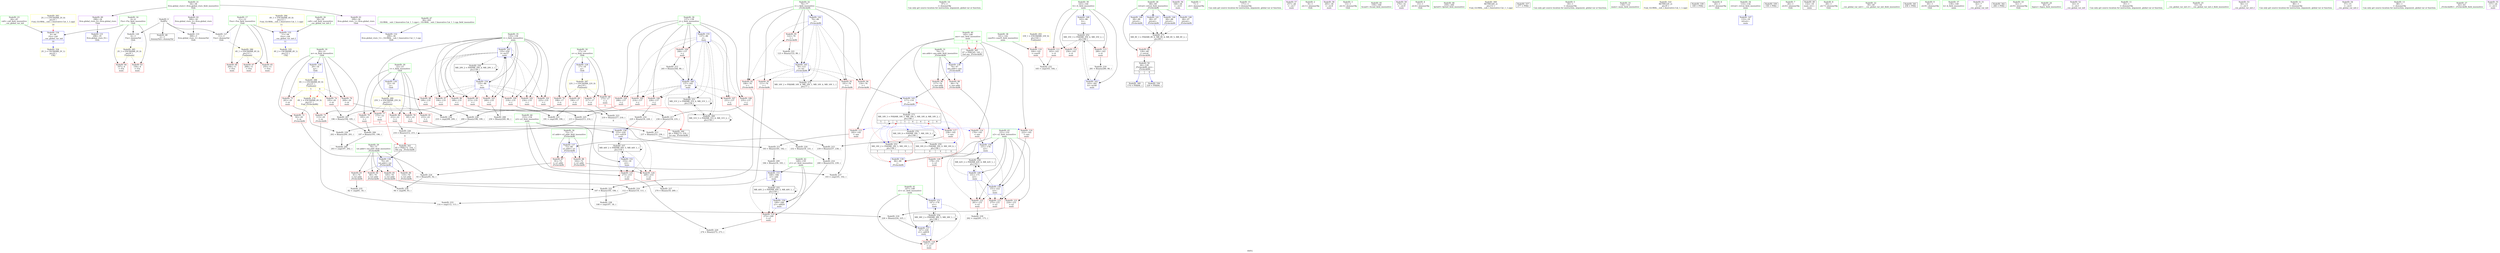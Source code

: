 digraph "SVFG" {
	label="SVFG";

	Node0x55a4d0cf3d90 [shape=record,color=grey,label="{NodeID: 0\nNullPtr}"];
	Node0x55a4d0cf3d90 -> Node0x55a4d0d08bc0[style=solid];
	Node0x55a4d0cf3d90 -> Node0x55a4d0d0dc10[style=solid];
	Node0x55a4d0cf3d90 -> Node0x55a4d0d0dce0[style=solid];
	Node0x55a4d0cf3d90 -> Node0x55a4d0d0e2e0[style=solid];
	Node0x55a4d0d08480 [shape=record,color=red,label="{NodeID: 97\n194\<--135\n\<--i\nmain\n}"];
	Node0x55a4d0d08480 -> Node0x55a4d0d13390[style=solid];
	Node0x55a4d0cf3200 [shape=record,color=green,label="{NodeID: 14\n97\<--1\n\<--dummyObj\nCan only get source location for instruction, argument, global var or function.}"];
	Node0x55a4d0d07fc0 [shape=record,color=red,label="{NodeID: 111\n163\<--143\n\<--tt\nmain\n}"];
	Node0x55a4d0d07fc0 -> Node0x55a4d0d15910[style=solid];
	Node0x55a4d0d06ae0 [shape=record,color=green,label="{NodeID: 28\n68\<--69\nretval\<--retval_field_insensitive\n_Z5checkiiRi\n}"];
	Node0x55a4d0d06ae0 -> Node0x55a4d0d0a820[style=solid];
	Node0x55a4d0d06ae0 -> Node0x55a4d0d0e8c0[style=solid];
	Node0x55a4d0d06ae0 -> Node0x55a4d0d0e990[style=solid];
	Node0x55a4d0d06ae0 -> Node0x55a4d0d0ec00[style=solid];
	Node0x55a4d0d06ae0 -> Node0x55a4d0d0eda0[style=solid];
	Node0x55a4d0d13510 [shape=record,color=grey,label="{NodeID: 208\n250 = Binary(249, 86, )\n}"];
	Node0x55a4d0d13510 -> Node0x55a4d0d0f9d0[style=solid];
	Node0x55a4d0d0db40 [shape=record,color=red,label="{NodeID: 125\n273\<--153\n\<--y2\nmain\n}"];
	Node0x55a4d0d0db40 -> Node0x55a4d0d15490[style=solid];
	Node0x55a4d0d07630 [shape=record,color=green,label="{NodeID: 42\n149\<--150\ny1\<--y1_field_insensitive\nmain\n}"];
	Node0x55a4d0d07630 -> Node0x55a4d0d0d660[style=solid];
	Node0x55a4d0d07630 -> Node0x55a4d0d0f350[style=solid];
	Node0x55a4d0d07630 -> Node0x55a4d0d0f830[style=solid];
	Node0x55a4d0d14a10 [shape=record,color=grey,label="{NodeID: 222\n107 = Binary(105, 106, )\n}"];
	Node0x55a4d0d14a10 -> Node0x55a4d0d16210[style=solid];
	Node0x55a4d0d0e7f0 [shape=record,color=blue,label="{NodeID: 139\n84\<--86\n\<--\n_Z5checkiiRi\n}"];
	Node0x55a4d0d0e7f0 -> Node0x55a4d0d28f30[style=dashed];
	Node0x55a4d0d09270 [shape=record,color=purple,label="{NodeID: 56\n168\<--26\n\<--.str.6\nmain\n}"];
	Node0x55a4d0d15f10 [shape=record,color=grey,label="{NodeID: 236\n94 = cmp(90, 93, )\n}"];
	Node0x55a4d0d0f350 [shape=record,color=blue,label="{NodeID: 153\n149\<--184\ny1\<--add\nmain\n}"];
	Node0x55a4d0d0f350 -> Node0x55a4d0d0d660[style=dashed];
	Node0x55a4d0d0f350 -> Node0x55a4d0d23130[style=dashed];
	Node0x55a4d0d09e60 [shape=record,color=red,label="{NodeID: 70\n198\<--17\n\<--n\nmain\n}"];
	Node0x55a4d0d09e60 -> Node0x55a4d0d15310[style=solid];
	Node0x55a4d0d21830 [shape=record,color=black,label="{NodeID: 250\nMR_29V_2 = PHI(MR_29V_4, MR_29V_1, )\npts\{136 \}\n}"];
	Node0x55a4d0d21830 -> Node0x55a4d0d0f420[style=dashed];
	Node0x55a4d0d21830 -> Node0x55a4d0d21830[style=dashed];
	Node0x55a4d0d0a9c0 [shape=record,color=red,label="{NodeID: 84\n90\<--70\n\<--tot.addr\n_Z5checkiiRi\n}"];
	Node0x55a4d0d0a9c0 -> Node0x55a4d0d15f10[style=solid];
	Node0x55a4d0cf88c0 [shape=record,color=green,label="{NodeID: 1\n7\<--1\n.str\<--dummyObj\nGlob }"];
	Node0x55a4d0d08550 [shape=record,color=red,label="{NodeID: 98\n199\<--135\n\<--i\nmain\n}"];
	Node0x55a4d0d08550 -> Node0x55a4d0d15310[style=solid];
	Node0x55a4d0cf2c70 [shape=record,color=green,label="{NodeID: 15\n171\<--1\n\<--dummyObj\nCan only get source location for instruction, argument, global var or function.}"];
	Node0x55a4d0d08090 [shape=record,color=red,label="{NodeID: 112\n256\<--143\n\<--tt\nmain\n}"];
	Node0x55a4d0d06b70 [shape=record,color=green,label="{NodeID: 29\n70\<--71\ntot.addr\<--tot.addr_field_insensitive\n_Z5checkiiRi\n}"];
	Node0x55a4d0d06b70 -> Node0x55a4d0d0a8f0[style=solid];
	Node0x55a4d0d06b70 -> Node0x55a4d0d0a9c0[style=solid];
	Node0x55a4d0d06b70 -> Node0x55a4d0d0aa90[style=solid];
	Node0x55a4d0d06b70 -> Node0x55a4d0d0ab60[style=solid];
	Node0x55a4d0d06b70 -> Node0x55a4d0d0e580[style=solid];
	Node0x55a4d0d13690 [shape=record,color=grey,label="{NodeID: 209\n184 = Binary(18, 183, )\n}"];
	Node0x55a4d0d13690 -> Node0x55a4d0d0f350[style=solid];
	Node0x55a4d0d0dc10 [shape=record,color=blue, style = dotted,label="{NodeID: 126\n4\<--3\nFin\<--dummyVal\nGlob }"];
	Node0x55a4d0d0dc10 -> Node0x55a4d0d2a8a0[style=dashed];
	Node0x55a4d0d07700 [shape=record,color=green,label="{NodeID: 43\n151\<--152\nx2\<--x2_field_insensitive\nmain\n}"];
	Node0x55a4d0d07700 -> Node0x55a4d0d0d730[style=solid];
	Node0x55a4d0d07700 -> Node0x55a4d0d0d800[style=solid];
	Node0x55a4d0d07700 -> Node0x55a4d0d0d8d0[style=solid];
	Node0x55a4d0d07700 -> Node0x55a4d0d0d9a0[style=solid];
	Node0x55a4d0d07700 -> Node0x55a4d0d0f010[style=solid];
	Node0x55a4d0d07700 -> Node0x55a4d0d0f0e0[style=solid];
	Node0x55a4d0d07700 -> Node0x55a4d0d0f5c0[style=solid];
	Node0x55a4d0d14b90 [shape=record,color=grey,label="{NodeID: 223\n219 = Binary(217, 218, )\n|{<s0>6}}"];
	Node0x55a4d0d14b90:s0 -> Node0x55a4d0d3e520[style=solid,color=red];
	Node0x55a4d0d0e8c0 [shape=record,color=blue,label="{NodeID: 140\n68\<--88\nretval\<--\n_Z5checkiiRi\n}"];
	Node0x55a4d0d0e8c0 -> Node0x55a4d0d28530[style=dashed];
	Node0x55a4d0d09340 [shape=record,color=purple,label="{NodeID: 57\n257\<--28\n\<--.str.7\nmain\n}"];
	Node0x55a4d0d16090 [shape=record,color=grey,label="{NodeID: 237\n103 = cmp(101, 102, )\n}"];
	Node0x55a4d0d0f420 [shape=record,color=blue,label="{NodeID: 154\n135\<--86\ni\<--\nmain\n}"];
	Node0x55a4d0d0f420 -> Node0x55a4d0d083b0[style=dashed];
	Node0x55a4d0d0f420 -> Node0x55a4d0d08480[style=dashed];
	Node0x55a4d0d0f420 -> Node0x55a4d0d08550[style=dashed];
	Node0x55a4d0d0f420 -> Node0x55a4d0d08620[style=dashed];
	Node0x55a4d0d0f420 -> Node0x55a4d0d086f0[style=dashed];
	Node0x55a4d0d0f420 -> Node0x55a4d0d087c0[style=dashed];
	Node0x55a4d0d0f420 -> Node0x55a4d0d08890[style=dashed];
	Node0x55a4d0d0f420 -> Node0x55a4d0d08960[style=dashed];
	Node0x55a4d0d0f420 -> Node0x55a4d0d0f9d0[style=dashed];
	Node0x55a4d0d0f420 -> Node0x55a4d0d21830[style=dashed];
	Node0x55a4d0d09f30 [shape=record,color=red,label="{NodeID: 71\n217\<--17\n\<--n\nmain\n}"];
	Node0x55a4d0d09f30 -> Node0x55a4d0d14b90[style=solid];
	Node0x55a4d0d2e1b0 [shape=record,color=yellow,style=double,label="{NodeID: 334\n2V_2 = CSCHI(MR_2V_1)\npts\{6 \}\nCS[]}"];
	Node0x55a4d0d21d30 [shape=record,color=black,label="{NodeID: 251\nMR_31V_2 = PHI(MR_31V_4, MR_31V_1, )\npts\{138 \}\n}"];
	Node0x55a4d0d21d30 -> Node0x55a4d0d21d30[style=dashed];
	Node0x55a4d0d21d30 -> Node0x55a4d0d27b30[style=dashed];
	Node0x55a4d0d0aa90 [shape=record,color=red,label="{NodeID: 85\n105\<--70\n\<--tot.addr\n_Z5checkiiRi\n}"];
	Node0x55a4d0d0aa90 -> Node0x55a4d0d14a10[style=solid];
	Node0x55a4d0cf4070 [shape=record,color=green,label="{NodeID: 2\n9\<--1\n.str.1\<--dummyObj\nGlob }"];
	Node0x55a4d0d08620 [shape=record,color=red,label="{NodeID: 99\n213\<--135\n\<--i\nmain\n}"];
	Node0x55a4d0d08620 -> Node0x55a4d0d14e90[style=solid];
	Node0x55a4d0cf2d40 [shape=record,color=green,label="{NodeID: 16\n4\<--6\nFin\<--Fin_field_insensitive\nGlob }"];
	Node0x55a4d0cf2d40 -> Node0x55a4d0d098b0[style=solid];
	Node0x55a4d0cf2d40 -> Node0x55a4d0d09980[style=solid];
	Node0x55a4d0cf2d40 -> Node0x55a4d0d0dc10[style=solid];
	Node0x55a4d0cf2d40 -> Node0x55a4d0d0e3e0[style=solid];
	Node0x55a4d0d08160 [shape=record,color=red,label="{NodeID: 113\n280\<--143\n\<--tt\nmain\n}"];
	Node0x55a4d0d08160 -> Node0x55a4d0d14590[style=solid];
	Node0x55a4d0d06c40 [shape=record,color=green,label="{NodeID: 30\n72\<--73\nn1.addr\<--n1.addr_field_insensitive\n_Z5checkiiRi\n}"];
	Node0x55a4d0d06c40 -> Node0x55a4d0d0ac30[style=solid];
	Node0x55a4d0d06c40 -> Node0x55a4d0d0ad00[style=solid];
	Node0x55a4d0d06c40 -> Node0x55a4d0d0e650[style=solid];
	Node0x55a4d0d2afd0 [shape=record,color=yellow,style=double,label="{NodeID: 293\n33V_1 = ENCHI(MR_33V_0)\npts\{142 \}\nFun[main]}"];
	Node0x55a4d0d2afd0 -> Node0x55a4d0d07ef0[style=dashed];
	Node0x55a4d0d13810 [shape=record,color=grey,label="{NodeID: 210\n112 = Binary(110, 111, )\n}"];
	Node0x55a4d0d13810 -> Node0x55a4d0d15a90[style=solid];
	Node0x55a4d0d0dce0 [shape=record,color=blue, style = dotted,label="{NodeID: 127\n11\<--3\nFou\<--dummyVal\nGlob }"];
	Node0x55a4d0d0dce0 -> Node0x55a4d0d2a9b0[style=dashed];
	Node0x55a4d0d077d0 [shape=record,color=green,label="{NodeID: 44\n153\<--154\ny2\<--y2_field_insensitive\nmain\n}"];
	Node0x55a4d0d077d0 -> Node0x55a4d0d0da70[style=solid];
	Node0x55a4d0d077d0 -> Node0x55a4d0d0db40[style=solid];
	Node0x55a4d0d077d0 -> Node0x55a4d0d0f280[style=solid];
	Node0x55a4d0d077d0 -> Node0x55a4d0d0f760[style=solid];
	Node0x55a4d0d14d10 [shape=record,color=grey,label="{NodeID: 224\n93 = Binary(91, 92, )\n}"];
	Node0x55a4d0d14d10 -> Node0x55a4d0d15f10[style=solid];
	Node0x55a4d0d0e990 [shape=record,color=blue,label="{NodeID: 141\n68\<--97\nretval\<--\n_Z5checkiiRi\n}"];
	Node0x55a4d0d0e990 -> Node0x55a4d0d28530[style=dashed];
	Node0x55a4d0d09410 [shape=record,color=purple,label="{NodeID: 58\n265\<--30\n\<--.str.8\nmain\n}"];
	Node0x55a4d0d16210 [shape=record,color=grey,label="{NodeID: 238\n108 = cmp(107, 18, )\n}"];
	Node0x55a4d0d0f4f0 [shape=record,color=blue,label="{NodeID: 155\n137\<--86\nj\<--\nmain\n}"];
	Node0x55a4d0d0f4f0 -> Node0x55a4d0d08a30[style=dashed];
	Node0x55a4d0d0f4f0 -> Node0x55a4d0d08b00[style=dashed];
	Node0x55a4d0d0f4f0 -> Node0x55a4d0d07bb0[style=dashed];
	Node0x55a4d0d0f4f0 -> Node0x55a4d0d07c80[style=dashed];
	Node0x55a4d0d0f4f0 -> Node0x55a4d0d07d50[style=dashed];
	Node0x55a4d0d0f4f0 -> Node0x55a4d0d07e20[style=dashed];
	Node0x55a4d0d0f4f0 -> Node0x55a4d0d0f900[style=dashed];
	Node0x55a4d0d0f4f0 -> Node0x55a4d0d21d30[style=dashed];
	Node0x55a4d0d0f4f0 -> Node0x55a4d0d27b30[style=dashed];
	Node0x55a4d0d0a000 [shape=record,color=red,label="{NodeID: 72\n92\<--20\n\<--m\n_Z5checkiiRi\n}"];
	Node0x55a4d0d0a000 -> Node0x55a4d0d14d10[style=solid];
	Node0x55a4d0d2e310 [shape=record,color=yellow,style=double,label="{NodeID: 335\n4V_2 = CSCHI(MR_4V_1)\npts\{12 \}\nCS[]}"];
	Node0x55a4d0d22230 [shape=record,color=black,label="{NodeID: 252\nMR_35V_3 = PHI(MR_35V_4, MR_35V_2, )\npts\{144 \}\n}"];
	Node0x55a4d0d22230 -> Node0x55a4d0d07fc0[style=dashed];
	Node0x55a4d0d22230 -> Node0x55a4d0d08090[style=dashed];
	Node0x55a4d0d22230 -> Node0x55a4d0d08160[style=dashed];
	Node0x55a4d0d22230 -> Node0x55a4d0d0faa0[style=dashed];
	Node0x55a4d0d0ab60 [shape=record,color=red,label="{NodeID: 86\n110\<--70\n\<--tot.addr\n_Z5checkiiRi\n}"];
	Node0x55a4d0d0ab60 -> Node0x55a4d0d13810[style=solid];
	Node0x55a4d0d05c60 [shape=record,color=green,label="{NodeID: 3\n13\<--1\n.str.3\<--dummyObj\nGlob }"];
	Node0x55a4d0d086f0 [shape=record,color=red,label="{NodeID: 100\n218\<--135\n\<--i\nmain\n}"];
	Node0x55a4d0d086f0 -> Node0x55a4d0d14b90[style=solid];
	Node0x55a4d0cf2e10 [shape=record,color=green,label="{NodeID: 17\n11\<--12\nFou\<--Fou_field_insensitive\nGlob }"];
	Node0x55a4d0cf2e10 -> Node0x55a4d0d09a50[style=solid];
	Node0x55a4d0cf2e10 -> Node0x55a4d0d09b20[style=solid];
	Node0x55a4d0cf2e10 -> Node0x55a4d0d09bf0[style=solid];
	Node0x55a4d0cf2e10 -> Node0x55a4d0d0dce0[style=solid];
	Node0x55a4d0cf2e10 -> Node0x55a4d0d0e4b0[style=solid];
	Node0x55a4d0d08230 [shape=record,color=red,label="{NodeID: 114\n176\<--145\n\<--ans\nmain\n}"];
	Node0x55a4d0d08230 -> Node0x55a4d0d0f0e0[style=solid];
	Node0x55a4d0d06d10 [shape=record,color=green,label="{NodeID: 31\n74\<--75\nans.addr\<--ans.addr_field_insensitive\n_Z5checkiiRi\n}"];
	Node0x55a4d0d06d10 -> Node0x55a4d0d0add0[style=solid];
	Node0x55a4d0d06d10 -> Node0x55a4d0d0aea0[style=solid];
	Node0x55a4d0d06d10 -> Node0x55a4d0d0e720[style=solid];
	Node0x55a4d0d13990 [shape=record,color=grey,label="{NodeID: 211\n183 = Binary(181, 182, )\n}"];
	Node0x55a4d0d13990 -> Node0x55a4d0d13690[style=solid];
	Node0x55a4d0d0dde0 [shape=record,color=blue,label="{NodeID: 128\n17\<--18\nn\<--\nGlob }"];
	Node0x55a4d0d0dde0 -> Node0x55a4d0d2aa90[style=dashed];
	Node0x55a4d0d078a0 [shape=record,color=green,label="{NodeID: 45\n159\<--160\nfscanf\<--fscanf_field_insensitive\n}"];
	Node0x55a4d0d14e90 [shape=record,color=grey,label="{NodeID: 225\n215 = Binary(213, 214, )\n}"];
	Node0x55a4d0d14e90 -> Node0x55a4d0d15010[style=solid];
	Node0x55a4d0d0ea60 [shape=record,color=blue,label="{NodeID: 142\n76\<--86\ni\<--\n_Z5checkiiRi\n}"];
	Node0x55a4d0d0ea60 -> Node0x55a4d0d0af70[style=dashed];
	Node0x55a4d0d0ea60 -> Node0x55a4d0d0b040[style=dashed];
	Node0x55a4d0d0ea60 -> Node0x55a4d0d0b110[style=dashed];
	Node0x55a4d0d0ea60 -> Node0x55a4d0d0b1e0[style=dashed];
	Node0x55a4d0d0ea60 -> Node0x55a4d0d0b2b0[style=dashed];
	Node0x55a4d0d0ea60 -> Node0x55a4d0d0ecd0[style=dashed];
	Node0x55a4d0d0ea60 -> Node0x55a4d0d28a30[style=dashed];
	Node0x55a4d0d094e0 [shape=record,color=purple,label="{NodeID: 59\n276\<--32\n\<--.str.9\nmain\n}"];
	Node0x55a4d0d16390 [shape=record,color=grey,label="{NodeID: 239\n262 = cmp(261, 171, )\n}"];
	Node0x55a4d0d0f5c0 [shape=record,color=blue,label="{NodeID: 156\n151\<--222\nx2\<--\nmain\n}"];
	Node0x55a4d0d0f5c0 -> Node0x55a4d0d0d800[style=dashed];
	Node0x55a4d0d0f5c0 -> Node0x55a4d0d0d8d0[style=dashed];
	Node0x55a4d0d0f5c0 -> Node0x55a4d0d0d9a0[style=dashed];
	Node0x55a4d0d0f5c0 -> Node0x55a4d0d23630[style=dashed];
	Node0x55a4d0d0a0d0 [shape=record,color=red,label="{NodeID: 73\n113\<--20\n\<--m\n_Z5checkiiRi\n}"];
	Node0x55a4d0d0a0d0 -> Node0x55a4d0d15a90[style=solid];
	Node0x55a4d0a70170 [shape=record,color=black,label="{NodeID: 336\n220 = PHI(64, )\n}"];
	Node0x55a4d0d22730 [shape=record,color=black,label="{NodeID: 253\nMR_18V_2 = PHI(MR_18V_5, MR_18V_1, )\npts\{146 \}\n|{<s0>5|<s1>5|<s2>5}}"];
	Node0x55a4d0d22730:s0 -> Node0x55a4d0d0e7f0[style=dashed,color=red];
	Node0x55a4d0d22730:s1 -> Node0x55a4d0d0eb30[style=dashed,color=red];
	Node0x55a4d0d22730:s2 -> Node0x55a4d0d28f30[style=dashed,color=red];
	Node0x55a4d0d0ac30 [shape=record,color=red,label="{NodeID: 87\n91\<--72\n\<--n1.addr\n_Z5checkiiRi\n}"];
	Node0x55a4d0d0ac30 -> Node0x55a4d0d14d10[style=solid];
	Node0x55a4d0d05cf0 [shape=record,color=green,label="{NodeID: 4\n15\<--1\n.str.4\<--dummyObj\nGlob }"];
	Node0x55a4d0d087c0 [shape=record,color=red,label="{NodeID: 101\n225\<--135\n\<--i\nmain\n}"];
	Node0x55a4d0d087c0 -> Node0x55a4d0d14410[style=solid];
	Node0x55a4d0cf2ee0 [shape=record,color=green,label="{NodeID: 18\n17\<--19\nn\<--n_field_insensitive\nGlob }"];
	Node0x55a4d0cf2ee0 -> Node0x55a4d0d09cc0[style=solid];
	Node0x55a4d0cf2ee0 -> Node0x55a4d0d09d90[style=solid];
	Node0x55a4d0cf2ee0 -> Node0x55a4d0d09e60[style=solid];
	Node0x55a4d0cf2ee0 -> Node0x55a4d0d09f30[style=solid];
	Node0x55a4d0cf2ee0 -> Node0x55a4d0d0dde0[style=solid];
	Node0x55a4d0d0d3a0 [shape=record,color=red,label="{NodeID: 115\n182\<--145\n\<--ans\nmain\n}"];
	Node0x55a4d0d0d3a0 -> Node0x55a4d0d13990[style=solid];
	Node0x55a4d0d06de0 [shape=record,color=green,label="{NodeID: 32\n76\<--77\ni\<--i_field_insensitive\n_Z5checkiiRi\n}"];
	Node0x55a4d0d06de0 -> Node0x55a4d0d0af70[style=solid];
	Node0x55a4d0d06de0 -> Node0x55a4d0d0b040[style=solid];
	Node0x55a4d0d06de0 -> Node0x55a4d0d0b110[style=solid];
	Node0x55a4d0d06de0 -> Node0x55a4d0d0b1e0[style=solid];
	Node0x55a4d0d06de0 -> Node0x55a4d0d0b2b0[style=solid];
	Node0x55a4d0d06de0 -> Node0x55a4d0d0ea60[style=solid];
	Node0x55a4d0d06de0 -> Node0x55a4d0d0ecd0[style=solid];
	Node0x55a4d0d13b10 [shape=record,color=grey,label="{NodeID: 212\n245 = Binary(244, 86, )\n}"];
	Node0x55a4d0d13b10 -> Node0x55a4d0d0f900[style=solid];
	Node0x55a4d0d0dee0 [shape=record,color=blue,label="{NodeID: 129\n20\<--18\nm\<--\nGlob }"];
	Node0x55a4d0d0dee0 -> Node0x55a4d0d2ab70[style=dashed];
	Node0x55a4d0d079a0 [shape=record,color=green,label="{NodeID: 46\n259\<--260\nfprintf\<--fprintf_field_insensitive\n}"];
	Node0x55a4d0d2c870 [shape=record,color=yellow,style=double,label="{NodeID: 309\nRETMU(4V_2)\npts\{12 \}\nFun[_GLOBAL__sub_I_Innovative.Cat_1_1.cpp]}"];
	Node0x55a4d0d15010 [shape=record,color=grey,label="{NodeID: 226\n216 = Binary(212, 215, )\n|{<s0>6}}"];
	Node0x55a4d0d15010:s0 -> Node0x55a4d0d3e220[style=solid,color=red];
	Node0x55a4d0d0eb30 [shape=record,color=blue,label="{NodeID: 143\n117\<--116\n\<--\n_Z5checkiiRi\n}"];
	Node0x55a4d0d0eb30 -> Node0x55a4d0d28f30[style=dashed];
	Node0x55a4d0d095b0 [shape=record,color=purple,label="{NodeID: 60\n298\<--34\nllvm.global_ctors_0\<--llvm.global_ctors\nGlob }"];
	Node0x55a4d0d095b0 -> Node0x55a4d0d0e0e0[style=solid];
	Node0x55a4d0d16510 [shape=record,color=grey,label="{NodeID: 240\n203 = cmp(197, 202, )\n}"];
	Node0x55a4d0d0f690 [shape=record,color=blue,label="{NodeID: 157\n147\<--226\nx1\<--add18\nmain\n}"];
	Node0x55a4d0d0f690 -> Node0x55a4d0d0d590[style=dashed];
	Node0x55a4d0d0f690 -> Node0x55a4d0d22c30[style=dashed];
	Node0x55a4d0d0a1a0 [shape=record,color=red,label="{NodeID: 74\n195\<--20\n\<--m\nmain\n}"];
	Node0x55a4d0d0a1a0 -> Node0x55a4d0d13390[style=solid];
	Node0x55a4d0d3dc80 [shape=record,color=black,label="{NodeID: 337\n277 = PHI()\n}"];
	Node0x55a4d0d22c30 [shape=record,color=black,label="{NodeID: 254\nMR_38V_2 = PHI(MR_38V_5, MR_38V_1, )\npts\{148 \}\n}"];
	Node0x55a4d0d22c30 -> Node0x55a4d0d0d590[style=dashed];
	Node0x55a4d0d22c30 -> Node0x55a4d0d0f1b0[style=dashed];
	Node0x55a4d0d22c30 -> Node0x55a4d0d0f690[style=dashed];
	Node0x55a4d0d22c30 -> Node0x55a4d0d22c30[style=dashed];
	Node0x55a4d0d0ad00 [shape=record,color=red,label="{NodeID: 88\n102\<--72\n\<--n1.addr\n_Z5checkiiRi\n}"];
	Node0x55a4d0d0ad00 -> Node0x55a4d0d16090[style=solid];
	Node0x55a4d0d05d80 [shape=record,color=green,label="{NodeID: 5\n18\<--1\n\<--dummyObj\nCan only get source location for instruction, argument, global var or function.}"];
	Node0x55a4d0d08890 [shape=record,color=red,label="{NodeID: 102\n234\<--135\n\<--i\nmain\n}"];
	Node0x55a4d0d08890 -> Node0x55a4d0d14290[style=solid];
	Node0x55a4d0d065d0 [shape=record,color=green,label="{NodeID: 19\n20\<--21\nm\<--m_field_insensitive\nGlob }"];
	Node0x55a4d0d065d0 -> Node0x55a4d0d0a000[style=solid];
	Node0x55a4d0d065d0 -> Node0x55a4d0d0a0d0[style=solid];
	Node0x55a4d0d065d0 -> Node0x55a4d0d0a1a0[style=solid];
	Node0x55a4d0d065d0 -> Node0x55a4d0d0a270[style=solid];
	Node0x55a4d0d065d0 -> Node0x55a4d0d0a340[style=solid];
	Node0x55a4d0d065d0 -> Node0x55a4d0d0dee0[style=solid];
	Node0x55a4d0d0d430 [shape=record,color=red,label="{NodeID: 116\n222\<--145\n\<--ans\nmain\n}"];
	Node0x55a4d0d0d430 -> Node0x55a4d0d0f5c0[style=solid];
	Node0x55a4d0d06eb0 [shape=record,color=green,label="{NodeID: 33\n130\<--131\nmain\<--main_field_insensitive\n}"];
	Node0x55a4d0d13c90 [shape=record,color=grey,label="{NodeID: 213\n237 = Binary(233, 236, )\n}"];
	Node0x55a4d0d13c90 -> Node0x55a4d0d13f90[style=solid];
	Node0x55a4d0d0dfe0 [shape=record,color=blue,label="{NodeID: 130\n22\<--18\nt\<--\nGlob }"];
	Node0x55a4d0d0dfe0 -> Node0x55a4d0d2ac50[style=dashed];
	Node0x55a4d0d07aa0 [shape=record,color=green,label="{NodeID: 47\n36\<--293\n_GLOBAL__sub_I_Innovative.Cat_1_1.cpp\<--_GLOBAL__sub_I_Innovative.Cat_1_1.cpp_field_insensitive\n}"];
	Node0x55a4d0d07aa0 -> Node0x55a4d0d0e1e0[style=solid];
	Node0x55a4d0d2c980 [shape=record,color=yellow,style=double,label="{NodeID: 310\nRETMU(2V_2)\npts\{6 \}\nFun[_GLOBAL__sub_I_Innovative.Cat_1_1.cpp]}"];
	Node0x55a4d0d15190 [shape=record,color=grey,label="{NodeID: 227\n270 = Binary(18, 269, )\n}"];
	Node0x55a4d0d0ec00 [shape=record,color=blue,label="{NodeID: 144\n68\<--88\nretval\<--\n_Z5checkiiRi\n}"];
	Node0x55a4d0d0ec00 -> Node0x55a4d0d28530[style=dashed];
	Node0x55a4d0d096b0 [shape=record,color=purple,label="{NodeID: 61\n299\<--34\nllvm.global_ctors_1\<--llvm.global_ctors\nGlob }"];
	Node0x55a4d0d096b0 -> Node0x55a4d0d0e1e0[style=solid];
	Node0x55a4d0d0f760 [shape=record,color=blue,label="{NodeID: 158\n153\<--229\ny2\<--sub19\nmain\n}"];
	Node0x55a4d0d0f760 -> Node0x55a4d0d0da70[style=dashed];
	Node0x55a4d0d0f760 -> Node0x55a4d0d0db40[style=dashed];
	Node0x55a4d0d0f760 -> Node0x55a4d0d23b30[style=dashed];
	Node0x55a4d0d0a270 [shape=record,color=red,label="{NodeID: 75\n201\<--20\n\<--m\nmain\n}"];
	Node0x55a4d0d0a270 -> Node0x55a4d0d15610[style=solid];
	Node0x55a4d0d3dd50 [shape=record,color=black,label="{NodeID: 338\n169 = PHI()\n}"];
	Node0x55a4d0d23130 [shape=record,color=black,label="{NodeID: 255\nMR_40V_2 = PHI(MR_40V_5, MR_40V_1, )\npts\{150 \}\n}"];
	Node0x55a4d0d23130 -> Node0x55a4d0d0d660[style=dashed];
	Node0x55a4d0d23130 -> Node0x55a4d0d0f350[style=dashed];
	Node0x55a4d0d23130 -> Node0x55a4d0d0f830[style=dashed];
	Node0x55a4d0d23130 -> Node0x55a4d0d23130[style=dashed];
	Node0x55a4d0d0add0 [shape=record,color=red,label="{NodeID: 89\n84\<--74\n\<--ans.addr\n_Z5checkiiRi\n}"];
	Node0x55a4d0d0add0 -> Node0x55a4d0d0e7f0[style=solid];
	Node0x55a4d0cf89b0 [shape=record,color=green,label="{NodeID: 6\n24\<--1\n.str.5\<--dummyObj\nGlob }"];
	Node0x55a4d0d27b30 [shape=record,color=black,label="{NodeID: 269\nMR_31V_5 = PHI(MR_31V_6, MR_31V_2, )\npts\{138 \}\n}"];
	Node0x55a4d0d27b30 -> Node0x55a4d0d0f4f0[style=dashed];
	Node0x55a4d0d27b30 -> Node0x55a4d0d21d30[style=dashed];
	Node0x55a4d0d27b30 -> Node0x55a4d0d27b30[style=dashed];
	Node0x55a4d0d08960 [shape=record,color=red,label="{NodeID: 103\n249\<--135\n\<--i\nmain\n}"];
	Node0x55a4d0d08960 -> Node0x55a4d0d13510[style=solid];
	Node0x55a4d0d06660 [shape=record,color=green,label="{NodeID: 20\n22\<--23\nt\<--t_field_insensitive\nGlob }"];
	Node0x55a4d0d06660 -> Node0x55a4d0d0a410[style=solid];
	Node0x55a4d0d06660 -> Node0x55a4d0d0a4e0[style=solid];
	Node0x55a4d0d06660 -> Node0x55a4d0d0a5b0[style=solid];
	Node0x55a4d0d06660 -> Node0x55a4d0d0a680[style=solid];
	Node0x55a4d0d06660 -> Node0x55a4d0d0a750[style=solid];
	Node0x55a4d0d06660 -> Node0x55a4d0d0dfe0[style=solid];
	Node0x55a4d0d2a6b0 [shape=record,color=yellow,style=double,label="{NodeID: 283\n2V_1 = ENCHI(MR_2V_0)\npts\{6 \}\nFun[_GLOBAL__sub_I_Innovative.Cat_1_1.cpp]|{<s0>10}}"];
	Node0x55a4d0d2a6b0:s0 -> Node0x55a4d0d0e3e0[style=dashed,color=red];
	Node0x55a4d0d0d4c0 [shape=record,color=red,label="{NodeID: 117\n238\<--145\n\<--ans\nmain\n}"];
	Node0x55a4d0d0d4c0 -> Node0x55a4d0d13f90[style=solid];
	Node0x55a4d0d06fb0 [shape=record,color=green,label="{NodeID: 34\n133\<--134\nretval\<--retval_field_insensitive\nmain\n}"];
	Node0x55a4d0d06fb0 -> Node0x55a4d0d0ee70[style=solid];
	Node0x55a4d0d13e10 [shape=record,color=grey,label="{NodeID: 214\n240 = Binary(232, 239, )\n}"];
	Node0x55a4d0d13e10 -> Node0x55a4d0d0f830[style=solid];
	Node0x55a4d0d0e0e0 [shape=record,color=blue,label="{NodeID: 131\n298\<--35\nllvm.global_ctors_0\<--\nGlob }"];
	Node0x55a4d0d08bc0 [shape=record,color=black,label="{NodeID: 48\n2\<--3\ndummyVal\<--dummyVal\n}"];
	Node0x55a4d0d15310 [shape=record,color=grey,label="{NodeID: 228\n200 = Binary(198, 199, )\n}"];
	Node0x55a4d0d15310 -> Node0x55a4d0d15610[style=solid];
	Node0x55a4d0d0ecd0 [shape=record,color=blue,label="{NodeID: 145\n76\<--123\ni\<--inc\n_Z5checkiiRi\n}"];
	Node0x55a4d0d0ecd0 -> Node0x55a4d0d0af70[style=dashed];
	Node0x55a4d0d0ecd0 -> Node0x55a4d0d0b040[style=dashed];
	Node0x55a4d0d0ecd0 -> Node0x55a4d0d0b110[style=dashed];
	Node0x55a4d0d0ecd0 -> Node0x55a4d0d0b1e0[style=dashed];
	Node0x55a4d0d0ecd0 -> Node0x55a4d0d0b2b0[style=dashed];
	Node0x55a4d0d0ecd0 -> Node0x55a4d0d0ecd0[style=dashed];
	Node0x55a4d0d0ecd0 -> Node0x55a4d0d28a30[style=dashed];
	Node0x55a4d0d097b0 [shape=record,color=purple,label="{NodeID: 62\n300\<--34\nllvm.global_ctors_2\<--llvm.global_ctors\nGlob }"];
	Node0x55a4d0d097b0 -> Node0x55a4d0d0e2e0[style=solid];
	Node0x55a4d0d0f830 [shape=record,color=blue,label="{NodeID: 159\n149\<--240\ny1\<--add24\nmain\n}"];
	Node0x55a4d0d0f830 -> Node0x55a4d0d0d660[style=dashed];
	Node0x55a4d0d0f830 -> Node0x55a4d0d23130[style=dashed];
	Node0x55a4d0d0a340 [shape=record,color=red,label="{NodeID: 76\n209\<--20\n\<--m\nmain\n}"];
	Node0x55a4d0d0a340 -> Node0x55a4d0d15c10[style=solid];
	Node0x55a4d0d3de20 [shape=record,color=black,label="{NodeID: 339\n158 = PHI()\n}"];
	Node0x55a4d0d23630 [shape=record,color=black,label="{NodeID: 256\nMR_42V_2 = PHI(MR_42V_6, MR_42V_1, )\npts\{152 \}\n}"];
	Node0x55a4d0d23630 -> Node0x55a4d0d0f010[style=dashed];
	Node0x55a4d0d0aea0 [shape=record,color=red,label="{NodeID: 90\n117\<--74\n\<--ans.addr\n_Z5checkiiRi\n}"];
	Node0x55a4d0d0aea0 -> Node0x55a4d0d0eb30[style=solid];
	Node0x55a4d0cf8a40 [shape=record,color=green,label="{NodeID: 7\n26\<--1\n.str.6\<--dummyObj\nGlob }"];
	Node0x55a4d0d28030 [shape=record,color=black,label="{NodeID: 270\nMR_18V_6 = PHI(MR_18V_7, MR_18V_3, )\npts\{146 \}\n}"];
	Node0x55a4d0d28030 -> Node0x55a4d0d22730[style=dashed];
	Node0x55a4d0d28030 -> Node0x55a4d0d24530[style=dashed];
	Node0x55a4d0d28030 -> Node0x55a4d0d28030[style=dashed];
	Node0x55a4d0d08a30 [shape=record,color=red,label="{NodeID: 104\n208\<--137\n\<--j\nmain\n}"];
	Node0x55a4d0d08a30 -> Node0x55a4d0d15c10[style=solid];
	Node0x55a4d0d066f0 [shape=record,color=green,label="{NodeID: 21\n34\<--38\nllvm.global_ctors\<--llvm.global_ctors_field_insensitive\nGlob }"];
	Node0x55a4d0d066f0 -> Node0x55a4d0d095b0[style=solid];
	Node0x55a4d0d066f0 -> Node0x55a4d0d096b0[style=solid];
	Node0x55a4d0d066f0 -> Node0x55a4d0d097b0[style=solid];
	Node0x55a4d0d2a7c0 [shape=record,color=yellow,style=double,label="{NodeID: 284\n4V_1 = ENCHI(MR_4V_0)\npts\{12 \}\nFun[_GLOBAL__sub_I_Innovative.Cat_1_1.cpp]|{<s0>11}}"];
	Node0x55a4d0d2a7c0:s0 -> Node0x55a4d0d0e4b0[style=dashed,color=red];
	Node0x55a4d0d0d590 [shape=record,color=red,label="{NodeID: 118\n271\<--147\n\<--x1\nmain\n}"];
	Node0x55a4d0d07080 [shape=record,color=green,label="{NodeID: 35\n135\<--136\ni\<--i_field_insensitive\nmain\n}"];
	Node0x55a4d0d07080 -> Node0x55a4d0d083b0[style=solid];
	Node0x55a4d0d07080 -> Node0x55a4d0d08480[style=solid];
	Node0x55a4d0d07080 -> Node0x55a4d0d08550[style=solid];
	Node0x55a4d0d07080 -> Node0x55a4d0d08620[style=solid];
	Node0x55a4d0d07080 -> Node0x55a4d0d086f0[style=solid];
	Node0x55a4d0d07080 -> Node0x55a4d0d087c0[style=solid];
	Node0x55a4d0d07080 -> Node0x55a4d0d08890[style=solid];
	Node0x55a4d0d07080 -> Node0x55a4d0d08960[style=solid];
	Node0x55a4d0d07080 -> Node0x55a4d0d0f420[style=solid];
	Node0x55a4d0d07080 -> Node0x55a4d0d0f9d0[style=solid];
	Node0x55a4d0d13f90 [shape=record,color=grey,label="{NodeID: 215\n239 = Binary(237, 238, )\n}"];
	Node0x55a4d0d13f90 -> Node0x55a4d0d13e10[style=solid];
	Node0x55a4d0d0e1e0 [shape=record,color=blue,label="{NodeID: 132\n299\<--36\nllvm.global_ctors_1\<--_GLOBAL__sub_I_Innovative.Cat_1_1.cpp\nGlob }"];
	Node0x55a4d0d08cc0 [shape=record,color=black,label="{NodeID: 49\n132\<--18\nmain_ret\<--\nmain\n}"];
	Node0x55a4d0d15490 [shape=record,color=grey,label="{NodeID: 229\n274 = Binary(272, 273, )\n}"];
	Node0x55a4d0d0eda0 [shape=record,color=blue,label="{NodeID: 146\n68\<--97\nretval\<--\n_Z5checkiiRi\n}"];
	Node0x55a4d0d0eda0 -> Node0x55a4d0d28530[style=dashed];
	Node0x55a4d0d098b0 [shape=record,color=red,label="{NodeID: 63\n156\<--4\n\<--Fin\nmain\n}"];
	Node0x55a4d0d0f900 [shape=record,color=blue,label="{NodeID: 160\n137\<--245\nj\<--inc\nmain\n}"];
	Node0x55a4d0d0f900 -> Node0x55a4d0d08a30[style=dashed];
	Node0x55a4d0d0f900 -> Node0x55a4d0d08b00[style=dashed];
	Node0x55a4d0d0f900 -> Node0x55a4d0d07bb0[style=dashed];
	Node0x55a4d0d0f900 -> Node0x55a4d0d07c80[style=dashed];
	Node0x55a4d0d0f900 -> Node0x55a4d0d07d50[style=dashed];
	Node0x55a4d0d0f900 -> Node0x55a4d0d07e20[style=dashed];
	Node0x55a4d0d0f900 -> Node0x55a4d0d0f900[style=dashed];
	Node0x55a4d0d0f900 -> Node0x55a4d0d21d30[style=dashed];
	Node0x55a4d0d0f900 -> Node0x55a4d0d27b30[style=dashed];
	Node0x55a4d0d0a410 [shape=record,color=red,label="{NodeID: 77\n172\<--22\n\<--t\nmain\n|{<s0>5}}"];
	Node0x55a4d0d0a410:s0 -> Node0x55a4d0d3e220[style=solid,color=red];
	Node0x55a4d0d3df20 [shape=record,color=black,label="{NodeID: 340\n174 = PHI(64, )\n}"];
	Node0x55a4d0d23b30 [shape=record,color=black,label="{NodeID: 257\nMR_44V_2 = PHI(MR_44V_5, MR_44V_1, )\npts\{154 \}\n}"];
	Node0x55a4d0d23b30 -> Node0x55a4d0d0da70[style=dashed];
	Node0x55a4d0d23b30 -> Node0x55a4d0d0db40[style=dashed];
	Node0x55a4d0d23b30 -> Node0x55a4d0d0f280[style=dashed];
	Node0x55a4d0d23b30 -> Node0x55a4d0d0f760[style=dashed];
	Node0x55a4d0d23b30 -> Node0x55a4d0d23b30[style=dashed];
	Node0x55a4d0d0af70 [shape=record,color=red,label="{NodeID: 91\n101\<--76\n\<--i\n_Z5checkiiRi\n}"];
	Node0x55a4d0d0af70 -> Node0x55a4d0d16090[style=solid];
	Node0x55a4d0cf8ad0 [shape=record,color=green,label="{NodeID: 8\n28\<--1\n.str.7\<--dummyObj\nGlob }"];
	Node0x55a4d0d28530 [shape=record,color=black,label="{NodeID: 271\nMR_8V_3 = PHI(MR_8V_6, MR_8V_4, MR_8V_5, MR_8V_2, )\npts\{69 \}\n}"];
	Node0x55a4d0d28530 -> Node0x55a4d0d0a820[style=dashed];
	Node0x55a4d0d08b00 [shape=record,color=red,label="{NodeID: 105\n214\<--137\n\<--j\nmain\n}"];
	Node0x55a4d0d08b00 -> Node0x55a4d0d14e90[style=solid];
	Node0x55a4d0d06780 [shape=record,color=green,label="{NodeID: 22\n39\<--40\n__cxx_global_var_init\<--__cxx_global_var_init_field_insensitive\n}"];
	Node0x55a4d0d2a8a0 [shape=record,color=yellow,style=double,label="{NodeID: 285\n2V_1 = ENCHI(MR_2V_0)\npts\{6 \}\nFun[main]}"];
	Node0x55a4d0d2a8a0 -> Node0x55a4d0d098b0[style=dashed];
	Node0x55a4d0d2a8a0 -> Node0x55a4d0d09980[style=dashed];
	Node0x55a4d0d0d660 [shape=record,color=red,label="{NodeID: 119\n272\<--149\n\<--y1\nmain\n}"];
	Node0x55a4d0d0d660 -> Node0x55a4d0d15490[style=solid];
	Node0x55a4d0d07150 [shape=record,color=green,label="{NodeID: 36\n137\<--138\nj\<--j_field_insensitive\nmain\n}"];
	Node0x55a4d0d07150 -> Node0x55a4d0d08a30[style=solid];
	Node0x55a4d0d07150 -> Node0x55a4d0d08b00[style=solid];
	Node0x55a4d0d07150 -> Node0x55a4d0d07bb0[style=solid];
	Node0x55a4d0d07150 -> Node0x55a4d0d07c80[style=solid];
	Node0x55a4d0d07150 -> Node0x55a4d0d07d50[style=solid];
	Node0x55a4d0d07150 -> Node0x55a4d0d07e20[style=solid];
	Node0x55a4d0d07150 -> Node0x55a4d0d0f4f0[style=solid];
	Node0x55a4d0d07150 -> Node0x55a4d0d0f900[style=solid];
	Node0x55a4d0d14110 [shape=record,color=grey,label="{NodeID: 216\n229 = Binary(18, 228, )\n}"];
	Node0x55a4d0d14110 -> Node0x55a4d0d0f760[style=solid];
	Node0x55a4d0d0e2e0 [shape=record,color=blue, style = dotted,label="{NodeID: 133\n300\<--3\nllvm.global_ctors_2\<--dummyVal\nGlob }"];
	Node0x55a4d0d08d90 [shape=record,color=black,label="{NodeID: 50\n64\<--128\n_Z5checkiiRi_ret\<--\n_Z5checkiiRi\n|{<s0>5|<s1>6}}"];
	Node0x55a4d0d08d90:s0 -> Node0x55a4d0d3df20[style=solid,color=blue];
	Node0x55a4d0d08d90:s1 -> Node0x55a4d0a70170[style=solid,color=blue];
	Node0x55a4d0d15610 [shape=record,color=grey,label="{NodeID: 230\n202 = Binary(200, 201, )\n}"];
	Node0x55a4d0d15610 -> Node0x55a4d0d16510[style=solid];
	Node0x55a4d0d0ee70 [shape=record,color=blue,label="{NodeID: 147\n133\<--18\nretval\<--\nmain\n}"];
	Node0x55a4d0d09980 [shape=record,color=red,label="{NodeID: 64\n167\<--4\n\<--Fin\nmain\n}"];
	Node0x55a4d0d0f9d0 [shape=record,color=blue,label="{NodeID: 161\n135\<--250\ni\<--inc27\nmain\n}"];
	Node0x55a4d0d0f9d0 -> Node0x55a4d0d083b0[style=dashed];
	Node0x55a4d0d0f9d0 -> Node0x55a4d0d08480[style=dashed];
	Node0x55a4d0d0f9d0 -> Node0x55a4d0d08550[style=dashed];
	Node0x55a4d0d0f9d0 -> Node0x55a4d0d08620[style=dashed];
	Node0x55a4d0d0f9d0 -> Node0x55a4d0d086f0[style=dashed];
	Node0x55a4d0d0f9d0 -> Node0x55a4d0d087c0[style=dashed];
	Node0x55a4d0d0f9d0 -> Node0x55a4d0d08890[style=dashed];
	Node0x55a4d0d0f9d0 -> Node0x55a4d0d08960[style=dashed];
	Node0x55a4d0d0f9d0 -> Node0x55a4d0d0f9d0[style=dashed];
	Node0x55a4d0d0f9d0 -> Node0x55a4d0d21830[style=dashed];
	Node0x55a4d0d0a4e0 [shape=record,color=red,label="{NodeID: 78\n181\<--22\n\<--t\nmain\n}"];
	Node0x55a4d0d0a4e0 -> Node0x55a4d0d13990[style=solid];
	Node0x55a4d0d3e080 [shape=record,color=black,label="{NodeID: 341\n258 = PHI()\n}"];
	Node0x55a4d0d0b040 [shape=record,color=red,label="{NodeID: 92\n106\<--76\n\<--i\n_Z5checkiiRi\n}"];
	Node0x55a4d0d0b040 -> Node0x55a4d0d14a10[style=solid];
	Node0x55a4d0cf8470 [shape=record,color=green,label="{NodeID: 9\n30\<--1\n.str.8\<--dummyObj\nGlob }"];
	Node0x55a4d0d28a30 [shape=record,color=black,label="{NodeID: 272\nMR_16V_2 = PHI(MR_16V_4, MR_16V_1, MR_16V_4, MR_16V_1, )\npts\{77 \}\n}"];
	Node0x55a4d0d07bb0 [shape=record,color=red,label="{NodeID: 106\n228\<--137\n\<--j\nmain\n}"];
	Node0x55a4d0d07bb0 -> Node0x55a4d0d14110[style=solid];
	Node0x55a4d0d06810 [shape=record,color=green,label="{NodeID: 23\n44\<--45\ncall\<--call_field_insensitive\n__cxx_global_var_init\n}"];
	Node0x55a4d0d06810 -> Node0x55a4d0d0e3e0[style=solid];
	Node0x55a4d0d2a9b0 [shape=record,color=yellow,style=double,label="{NodeID: 286\n4V_1 = ENCHI(MR_4V_0)\npts\{12 \}\nFun[main]}"];
	Node0x55a4d0d2a9b0 -> Node0x55a4d0d09a50[style=dashed];
	Node0x55a4d0d2a9b0 -> Node0x55a4d0d09b20[style=dashed];
	Node0x55a4d0d2a9b0 -> Node0x55a4d0d09bf0[style=dashed];
	Node0x55a4d0d0d730 [shape=record,color=red,label="{NodeID: 120\n178\<--151\n\<--x2\nmain\n}"];
	Node0x55a4d0d0d730 -> Node0x55a4d0d0f1b0[style=solid];
	Node0x55a4d0d07220 [shape=record,color=green,label="{NodeID: 37\n139\<--140\nk\<--k_field_insensitive\nmain\n}"];
	Node0x55a4d0d14290 [shape=record,color=grey,label="{NodeID: 217\n236 = Binary(234, 235, )\n}"];
	Node0x55a4d0d14290 -> Node0x55a4d0d13c90[style=solid];
	Node0x55a4d0d0e3e0 [shape=record,color=blue,label="{NodeID: 134\n4\<--44\nFin\<--call\n__cxx_global_var_init\n|{<s0>10}}"];
	Node0x55a4d0d0e3e0:s0 -> Node0x55a4d0d2e1b0[style=dashed,color=blue];
	Node0x55a4d0d08e60 [shape=record,color=purple,label="{NodeID: 51\n42\<--7\n\<--.str\n__cxx_global_var_init\n}"];
	Node0x55a4d0d15790 [shape=record,color=grey,label="{NodeID: 231\n191 = cmp(189, 190, )\n}"];
	Node0x55a4d0d0ef40 [shape=record,color=blue,label="{NodeID: 148\n143\<--86\ntt\<--\nmain\n}"];
	Node0x55a4d0d0ef40 -> Node0x55a4d0d22230[style=dashed];
	Node0x55a4d0d09a50 [shape=record,color=red,label="{NodeID: 65\n255\<--11\n\<--Fou\nmain\n}"];
	Node0x55a4d0d0faa0 [shape=record,color=blue,label="{NodeID: 162\n143\<--281\ntt\<--inc40\nmain\n}"];
	Node0x55a4d0d0faa0 -> Node0x55a4d0d22230[style=dashed];
	Node0x55a4d0d0a5b0 [shape=record,color=red,label="{NodeID: 79\n193\<--22\n\<--t\nmain\n}"];
	Node0x55a4d0d0a5b0 -> Node0x55a4d0d13290[style=solid];
	Node0x55a4d0d3e150 [shape=record,color=black,label="{NodeID: 342\n266 = PHI()\n}"];
	Node0x55a4d0d24530 [shape=record,color=black,label="{NodeID: 259\nMR_18V_8 = PHI(MR_18V_9, MR_18V_6, )\npts\{146 \}\n|{|<s1>6|<s2>6|<s3>6}}"];
	Node0x55a4d0d24530 -> Node0x55a4d0d28030[style=dashed];
	Node0x55a4d0d24530:s1 -> Node0x55a4d0d0e7f0[style=dashed,color=red];
	Node0x55a4d0d24530:s2 -> Node0x55a4d0d0eb30[style=dashed,color=red];
	Node0x55a4d0d24530:s3 -> Node0x55a4d0d28f30[style=dashed,color=red];
	Node0x55a4d0d0b110 [shape=record,color=red,label="{NodeID: 93\n111\<--76\n\<--i\n_Z5checkiiRi\n}"];
	Node0x55a4d0d0b110 -> Node0x55a4d0d13810[style=solid];
	Node0x55a4d0cf8500 [shape=record,color=green,label="{NodeID: 10\n32\<--1\n.str.9\<--dummyObj\nGlob }"];
	Node0x55a4d0d28f30 [shape=record,color=black,label="{NodeID: 273\nMR_18V_3 = PHI(MR_18V_1, MR_18V_1, MR_18V_4, MR_18V_2, )\npts\{146 \}\n|{<s0>5|<s1>5|<s2>5|<s3>5|<s4>6|<s5>6|<s6>6|<s7>6}}"];
	Node0x55a4d0d28f30:s0 -> Node0x55a4d0d08230[style=dashed,color=blue];
	Node0x55a4d0d28f30:s1 -> Node0x55a4d0d0d3a0[style=dashed,color=blue];
	Node0x55a4d0d28f30:s2 -> Node0x55a4d0d22730[style=dashed,color=blue];
	Node0x55a4d0d28f30:s3 -> Node0x55a4d0d28030[style=dashed,color=blue];
	Node0x55a4d0d28f30:s4 -> Node0x55a4d0d0d430[style=dashed,color=blue];
	Node0x55a4d0d28f30:s5 -> Node0x55a4d0d0d4c0[style=dashed,color=blue];
	Node0x55a4d0d28f30:s6 -> Node0x55a4d0d22730[style=dashed,color=blue];
	Node0x55a4d0d28f30:s7 -> Node0x55a4d0d24530[style=dashed,color=blue];
	Node0x55a4d0d07c80 [shape=record,color=red,label="{NodeID: 107\n231\<--137\n\<--j\nmain\n}"];
	Node0x55a4d0d07c80 -> Node0x55a4d0d14710[style=solid];
	Node0x55a4d0d068a0 [shape=record,color=green,label="{NodeID: 24\n46\<--47\nfopen\<--fopen_field_insensitive\n}"];
	Node0x55a4d0d2aa90 [shape=record,color=yellow,style=double,label="{NodeID: 287\n22V_1 = ENCHI(MR_22V_0)\npts\{19 \}\nFun[main]}"];
	Node0x55a4d0d2aa90 -> Node0x55a4d0d09cc0[style=dashed];
	Node0x55a4d0d2aa90 -> Node0x55a4d0d09d90[style=dashed];
	Node0x55a4d0d2aa90 -> Node0x55a4d0d09e60[style=dashed];
	Node0x55a4d0d2aa90 -> Node0x55a4d0d09f30[style=dashed];
	Node0x55a4d0d0d800 [shape=record,color=red,label="{NodeID: 121\n224\<--151\n\<--x2\nmain\n}"];
	Node0x55a4d0d0d800 -> Node0x55a4d0d14410[style=solid];
	Node0x55a4d0d072f0 [shape=record,color=green,label="{NodeID: 38\n141\<--142\ncaseN\<--caseN_field_insensitive\nmain\n}"];
	Node0x55a4d0d072f0 -> Node0x55a4d0d07ef0[style=solid];
	Node0x55a4d0d14410 [shape=record,color=grey,label="{NodeID: 218\n226 = Binary(224, 225, )\n}"];
	Node0x55a4d0d14410 -> Node0x55a4d0d0f690[style=solid];
	Node0x55a4d0d0e4b0 [shape=record,color=blue,label="{NodeID: 135\n11\<--58\nFou\<--call\n__cxx_global_var_init.2\n|{<s0>11}}"];
	Node0x55a4d0d0e4b0:s0 -> Node0x55a4d0d2e310[style=dashed,color=blue];
	Node0x55a4d0d08f30 [shape=record,color=purple,label="{NodeID: 52\n43\<--9\n\<--.str.1\n__cxx_global_var_init\n}"];
	Node0x55a4d0d15910 [shape=record,color=grey,label="{NodeID: 232\n165 = cmp(163, 164, )\n}"];
	Node0x55a4d0d0f010 [shape=record,color=blue,label="{NodeID: 149\n151\<--171\nx2\<--\nmain\n}"];
	Node0x55a4d0d0f010 -> Node0x55a4d0d0d8d0[style=dashed];
	Node0x55a4d0d0f010 -> Node0x55a4d0d0d9a0[style=dashed];
	Node0x55a4d0d0f010 -> Node0x55a4d0d0f0e0[style=dashed];
	Node0x55a4d0d0f010 -> Node0x55a4d0d0f5c0[style=dashed];
	Node0x55a4d0d0f010 -> Node0x55a4d0d23630[style=dashed];
	Node0x55a4d0d09b20 [shape=record,color=red,label="{NodeID: 66\n264\<--11\n\<--Fou\nmain\n}"];
	Node0x55a4d0d0a680 [shape=record,color=red,label="{NodeID: 80\n212\<--22\n\<--t\nmain\n}"];
	Node0x55a4d0d0a680 -> Node0x55a4d0d15010[style=solid];
	Node0x55a4d0d3e220 [shape=record,color=black,label="{NodeID: 343\n65 = PHI(172, 216, )\n0th arg _Z5checkiiRi }"];
	Node0x55a4d0d3e220 -> Node0x55a4d0d0e580[style=solid];
	Node0x55a4d0d0b1e0 [shape=record,color=red,label="{NodeID: 94\n116\<--76\n\<--i\n_Z5checkiiRi\n}"];
	Node0x55a4d0d0b1e0 -> Node0x55a4d0d0eb30[style=solid];
	Node0x55a4d0cf85d0 [shape=record,color=green,label="{NodeID: 11\n35\<--1\n\<--dummyObj\nCan only get source location for instruction, argument, global var or function.}"];
	Node0x55a4d0d07d50 [shape=record,color=red,label="{NodeID: 108\n235\<--137\n\<--j\nmain\n}"];
	Node0x55a4d0d07d50 -> Node0x55a4d0d14290[style=solid];
	Node0x55a4d0d06930 [shape=record,color=green,label="{NodeID: 25\n53\<--54\n__cxx_global_var_init.2\<--__cxx_global_var_init.2_field_insensitive\n}"];
	Node0x55a4d0d2ab70 [shape=record,color=yellow,style=double,label="{NodeID: 288\n6V_1 = ENCHI(MR_6V_0)\npts\{21 \}\nFun[main]|{|<s3>5|<s4>6}}"];
	Node0x55a4d0d2ab70 -> Node0x55a4d0d0a1a0[style=dashed];
	Node0x55a4d0d2ab70 -> Node0x55a4d0d0a270[style=dashed];
	Node0x55a4d0d2ab70 -> Node0x55a4d0d0a340[style=dashed];
	Node0x55a4d0d2ab70:s3 -> Node0x55a4d0d2a060[style=dashed,color=red];
	Node0x55a4d0d2ab70:s4 -> Node0x55a4d0d2a060[style=dashed,color=red];
	Node0x55a4d0d0d8d0 [shape=record,color=red,label="{NodeID: 122\n261\<--151\n\<--x2\nmain\n}"];
	Node0x55a4d0d0d8d0 -> Node0x55a4d0d16390[style=solid];
	Node0x55a4d0d073c0 [shape=record,color=green,label="{NodeID: 39\n143\<--144\ntt\<--tt_field_insensitive\nmain\n}"];
	Node0x55a4d0d073c0 -> Node0x55a4d0d07fc0[style=solid];
	Node0x55a4d0d073c0 -> Node0x55a4d0d08090[style=solid];
	Node0x55a4d0d073c0 -> Node0x55a4d0d08160[style=solid];
	Node0x55a4d0d073c0 -> Node0x55a4d0d0ef40[style=solid];
	Node0x55a4d0d073c0 -> Node0x55a4d0d0faa0[style=solid];
	Node0x55a4d0d14590 [shape=record,color=grey,label="{NodeID: 219\n281 = Binary(280, 86, )\n}"];
	Node0x55a4d0d14590 -> Node0x55a4d0d0faa0[style=solid];
	Node0x55a4d0d0e580 [shape=record,color=blue,label="{NodeID: 136\n70\<--65\ntot.addr\<--tot\n_Z5checkiiRi\n}"];
	Node0x55a4d0d0e580 -> Node0x55a4d0d0a8f0[style=dashed];
	Node0x55a4d0d0e580 -> Node0x55a4d0d0a9c0[style=dashed];
	Node0x55a4d0d0e580 -> Node0x55a4d0d0aa90[style=dashed];
	Node0x55a4d0d0e580 -> Node0x55a4d0d0ab60[style=dashed];
	Node0x55a4d0d09000 [shape=record,color=purple,label="{NodeID: 53\n56\<--13\n\<--.str.3\n__cxx_global_var_init.2\n}"];
	Node0x55a4d0d15a90 [shape=record,color=grey,label="{NodeID: 233\n114 = cmp(112, 113, )\n}"];
	Node0x55a4d0d0f0e0 [shape=record,color=blue,label="{NodeID: 150\n151\<--176\nx2\<--\nmain\n}"];
	Node0x55a4d0d0f0e0 -> Node0x55a4d0d0d730[style=dashed];
	Node0x55a4d0d0f0e0 -> Node0x55a4d0d0d8d0[style=dashed];
	Node0x55a4d0d0f0e0 -> Node0x55a4d0d0d9a0[style=dashed];
	Node0x55a4d0d0f0e0 -> Node0x55a4d0d23630[style=dashed];
	Node0x55a4d0d09bf0 [shape=record,color=red,label="{NodeID: 67\n268\<--11\n\<--Fou\nmain\n}"];
	Node0x55a4d0d0a750 [shape=record,color=red,label="{NodeID: 81\n233\<--22\n\<--t\nmain\n}"];
	Node0x55a4d0d0a750 -> Node0x55a4d0d13c90[style=solid];
	Node0x55a4d0d3e520 [shape=record,color=black,label="{NodeID: 344\n66 = PHI(173, 219, )\n1st arg _Z5checkiiRi }"];
	Node0x55a4d0d3e520 -> Node0x55a4d0d0e650[style=solid];
	Node0x55a4d0d0b2b0 [shape=record,color=red,label="{NodeID: 95\n122\<--76\n\<--i\n_Z5checkiiRi\n}"];
	Node0x55a4d0d0b2b0 -> Node0x55a4d0d14890[style=solid];
	Node0x55a4d0cf3060 [shape=record,color=green,label="{NodeID: 12\n86\<--1\n\<--dummyObj\nCan only get source location for instruction, argument, global var or function.}"];
	Node0x55a4d0d07e20 [shape=record,color=red,label="{NodeID: 109\n244\<--137\n\<--j\nmain\n}"];
	Node0x55a4d0d07e20 -> Node0x55a4d0d13b10[style=solid];
	Node0x55a4d0d069c0 [shape=record,color=green,label="{NodeID: 26\n58\<--59\ncall\<--call_field_insensitive\n__cxx_global_var_init.2\n}"];
	Node0x55a4d0d069c0 -> Node0x55a4d0d0e4b0[style=solid];
	Node0x55a4d0d2ac50 [shape=record,color=yellow,style=double,label="{NodeID: 289\n25V_1 = ENCHI(MR_25V_0)\npts\{23 \}\nFun[main]}"];
	Node0x55a4d0d2ac50 -> Node0x55a4d0d0a410[style=dashed];
	Node0x55a4d0d2ac50 -> Node0x55a4d0d0a4e0[style=dashed];
	Node0x55a4d0d2ac50 -> Node0x55a4d0d0a5b0[style=dashed];
	Node0x55a4d0d2ac50 -> Node0x55a4d0d0a680[style=dashed];
	Node0x55a4d0d2ac50 -> Node0x55a4d0d0a750[style=dashed];
	Node0x55a4d0d13290 [shape=record,color=grey,label="{NodeID: 206\n197 = Binary(193, 196, )\n}"];
	Node0x55a4d0d13290 -> Node0x55a4d0d16510[style=solid];
	Node0x55a4d0d0d9a0 [shape=record,color=red,label="{NodeID: 123\n275\<--151\n\<--x2\nmain\n}"];
	Node0x55a4d0d07490 [shape=record,color=green,label="{NodeID: 40\n145\<--146\nans\<--ans_field_insensitive\nmain\n|{|<s4>5|<s5>6}}"];
	Node0x55a4d0d07490 -> Node0x55a4d0d08230[style=solid];
	Node0x55a4d0d07490 -> Node0x55a4d0d0d3a0[style=solid];
	Node0x55a4d0d07490 -> Node0x55a4d0d0d430[style=solid];
	Node0x55a4d0d07490 -> Node0x55a4d0d0d4c0[style=solid];
	Node0x55a4d0d07490:s4 -> Node0x55a4d0d3e6a0[style=solid,color=red];
	Node0x55a4d0d07490:s5 -> Node0x55a4d0d3e6a0[style=solid,color=red];
	Node0x55a4d0d14710 [shape=record,color=grey,label="{NodeID: 220\n232 = Binary(18, 231, )\n}"];
	Node0x55a4d0d14710 -> Node0x55a4d0d13e10[style=solid];
	Node0x55a4d0d0e650 [shape=record,color=blue,label="{NodeID: 137\n72\<--66\nn1.addr\<--n1\n_Z5checkiiRi\n}"];
	Node0x55a4d0d0e650 -> Node0x55a4d0d0ac30[style=dashed];
	Node0x55a4d0d0e650 -> Node0x55a4d0d0ad00[style=dashed];
	Node0x55a4d0d090d0 [shape=record,color=purple,label="{NodeID: 54\n57\<--15\n\<--.str.4\n__cxx_global_var_init.2\n}"];
	Node0x55a4d0d15c10 [shape=record,color=grey,label="{NodeID: 234\n210 = cmp(208, 209, )\n}"];
	Node0x55a4d0d0f1b0 [shape=record,color=blue,label="{NodeID: 151\n147\<--178\nx1\<--\nmain\n}"];
	Node0x55a4d0d0f1b0 -> Node0x55a4d0d0d590[style=dashed];
	Node0x55a4d0d0f1b0 -> Node0x55a4d0d22c30[style=dashed];
	Node0x55a4d0d09cc0 [shape=record,color=red,label="{NodeID: 68\n173\<--17\n\<--n\nmain\n|{<s0>5}}"];
	Node0x55a4d0d09cc0:s0 -> Node0x55a4d0d3e520[style=solid,color=red];
	Node0x55a4d0d0a820 [shape=record,color=red,label="{NodeID: 82\n128\<--68\n\<--retval\n_Z5checkiiRi\n}"];
	Node0x55a4d0d0a820 -> Node0x55a4d0d08d90[style=solid];
	Node0x55a4d0d3e6a0 [shape=record,color=black,label="{NodeID: 345\n67 = PHI(145, 145, )\n2nd arg _Z5checkiiRi }"];
	Node0x55a4d0d3e6a0 -> Node0x55a4d0d0e720[style=solid];
	Node0x55a4d0d083b0 [shape=record,color=red,label="{NodeID: 96\n189\<--135\n\<--i\nmain\n}"];
	Node0x55a4d0d083b0 -> Node0x55a4d0d15790[style=solid];
	Node0x55a4d0cf3130 [shape=record,color=green,label="{NodeID: 13\n88\<--1\n\<--dummyObj\nCan only get source location for instruction, argument, global var or function.}"];
	Node0x55a4d0d2a060 [shape=record,color=yellow,style=double,label="{NodeID: 276\n6V_1 = ENCHI(MR_6V_0)\npts\{21 \}\nFun[_Z5checkiiRi]}"];
	Node0x55a4d0d2a060 -> Node0x55a4d0d0a000[style=dashed];
	Node0x55a4d0d2a060 -> Node0x55a4d0d0a0d0[style=dashed];
	Node0x55a4d0d07ef0 [shape=record,color=red,label="{NodeID: 110\n164\<--141\n\<--caseN\nmain\n}"];
	Node0x55a4d0d07ef0 -> Node0x55a4d0d15910[style=solid];
	Node0x55a4d0d06a50 [shape=record,color=green,label="{NodeID: 27\n62\<--63\n_Z5checkiiRi\<--_Z5checkiiRi_field_insensitive\n}"];
	Node0x55a4d0d13390 [shape=record,color=grey,label="{NodeID: 207\n196 = Binary(194, 195, )\n}"];
	Node0x55a4d0d13390 -> Node0x55a4d0d13290[style=solid];
	Node0x55a4d0d0da70 [shape=record,color=red,label="{NodeID: 124\n269\<--153\n\<--y2\nmain\n}"];
	Node0x55a4d0d0da70 -> Node0x55a4d0d15190[style=solid];
	Node0x55a4d0d07560 [shape=record,color=green,label="{NodeID: 41\n147\<--148\nx1\<--x1_field_insensitive\nmain\n}"];
	Node0x55a4d0d07560 -> Node0x55a4d0d0d590[style=solid];
	Node0x55a4d0d07560 -> Node0x55a4d0d0f1b0[style=solid];
	Node0x55a4d0d07560 -> Node0x55a4d0d0f690[style=solid];
	Node0x55a4d0d14890 [shape=record,color=grey,label="{NodeID: 221\n123 = Binary(122, 86, )\n}"];
	Node0x55a4d0d14890 -> Node0x55a4d0d0ecd0[style=solid];
	Node0x55a4d0d0e720 [shape=record,color=blue,label="{NodeID: 138\n74\<--67\nans.addr\<--ans\n_Z5checkiiRi\n}"];
	Node0x55a4d0d0e720 -> Node0x55a4d0d0add0[style=dashed];
	Node0x55a4d0d0e720 -> Node0x55a4d0d0aea0[style=dashed];
	Node0x55a4d0d091a0 [shape=record,color=purple,label="{NodeID: 55\n157\<--24\n\<--.str.5\nmain\n}"];
	Node0x55a4d0d15d90 [shape=record,color=grey,label="{NodeID: 235\n82 = cmp(81, 18, )\n}"];
	Node0x55a4d0d0f280 [shape=record,color=blue,label="{NodeID: 152\n153\<--18\ny2\<--\nmain\n}"];
	Node0x55a4d0d0f280 -> Node0x55a4d0d0da70[style=dashed];
	Node0x55a4d0d0f280 -> Node0x55a4d0d0db40[style=dashed];
	Node0x55a4d0d0f280 -> Node0x55a4d0d23b30[style=dashed];
	Node0x55a4d0d09d90 [shape=record,color=red,label="{NodeID: 69\n190\<--17\n\<--n\nmain\n}"];
	Node0x55a4d0d09d90 -> Node0x55a4d0d15790[style=solid];
	Node0x55a4d0d0a8f0 [shape=record,color=red,label="{NodeID: 83\n81\<--70\n\<--tot.addr\n_Z5checkiiRi\n}"];
	Node0x55a4d0d0a8f0 -> Node0x55a4d0d15d90[style=solid];
}
